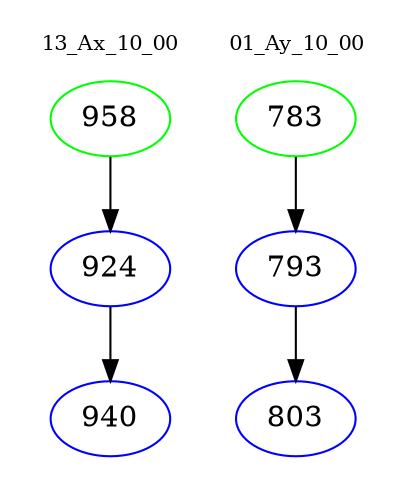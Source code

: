 digraph{
subgraph cluster_0 {
color = white
label = "13_Ax_10_00";
fontsize=10;
T0_958 [label="958", color="green"]
T0_958 -> T0_924 [color="black"]
T0_924 [label="924", color="blue"]
T0_924 -> T0_940 [color="black"]
T0_940 [label="940", color="blue"]
}
subgraph cluster_1 {
color = white
label = "01_Ay_10_00";
fontsize=10;
T1_783 [label="783", color="green"]
T1_783 -> T1_793 [color="black"]
T1_793 [label="793", color="blue"]
T1_793 -> T1_803 [color="black"]
T1_803 [label="803", color="blue"]
}
}
